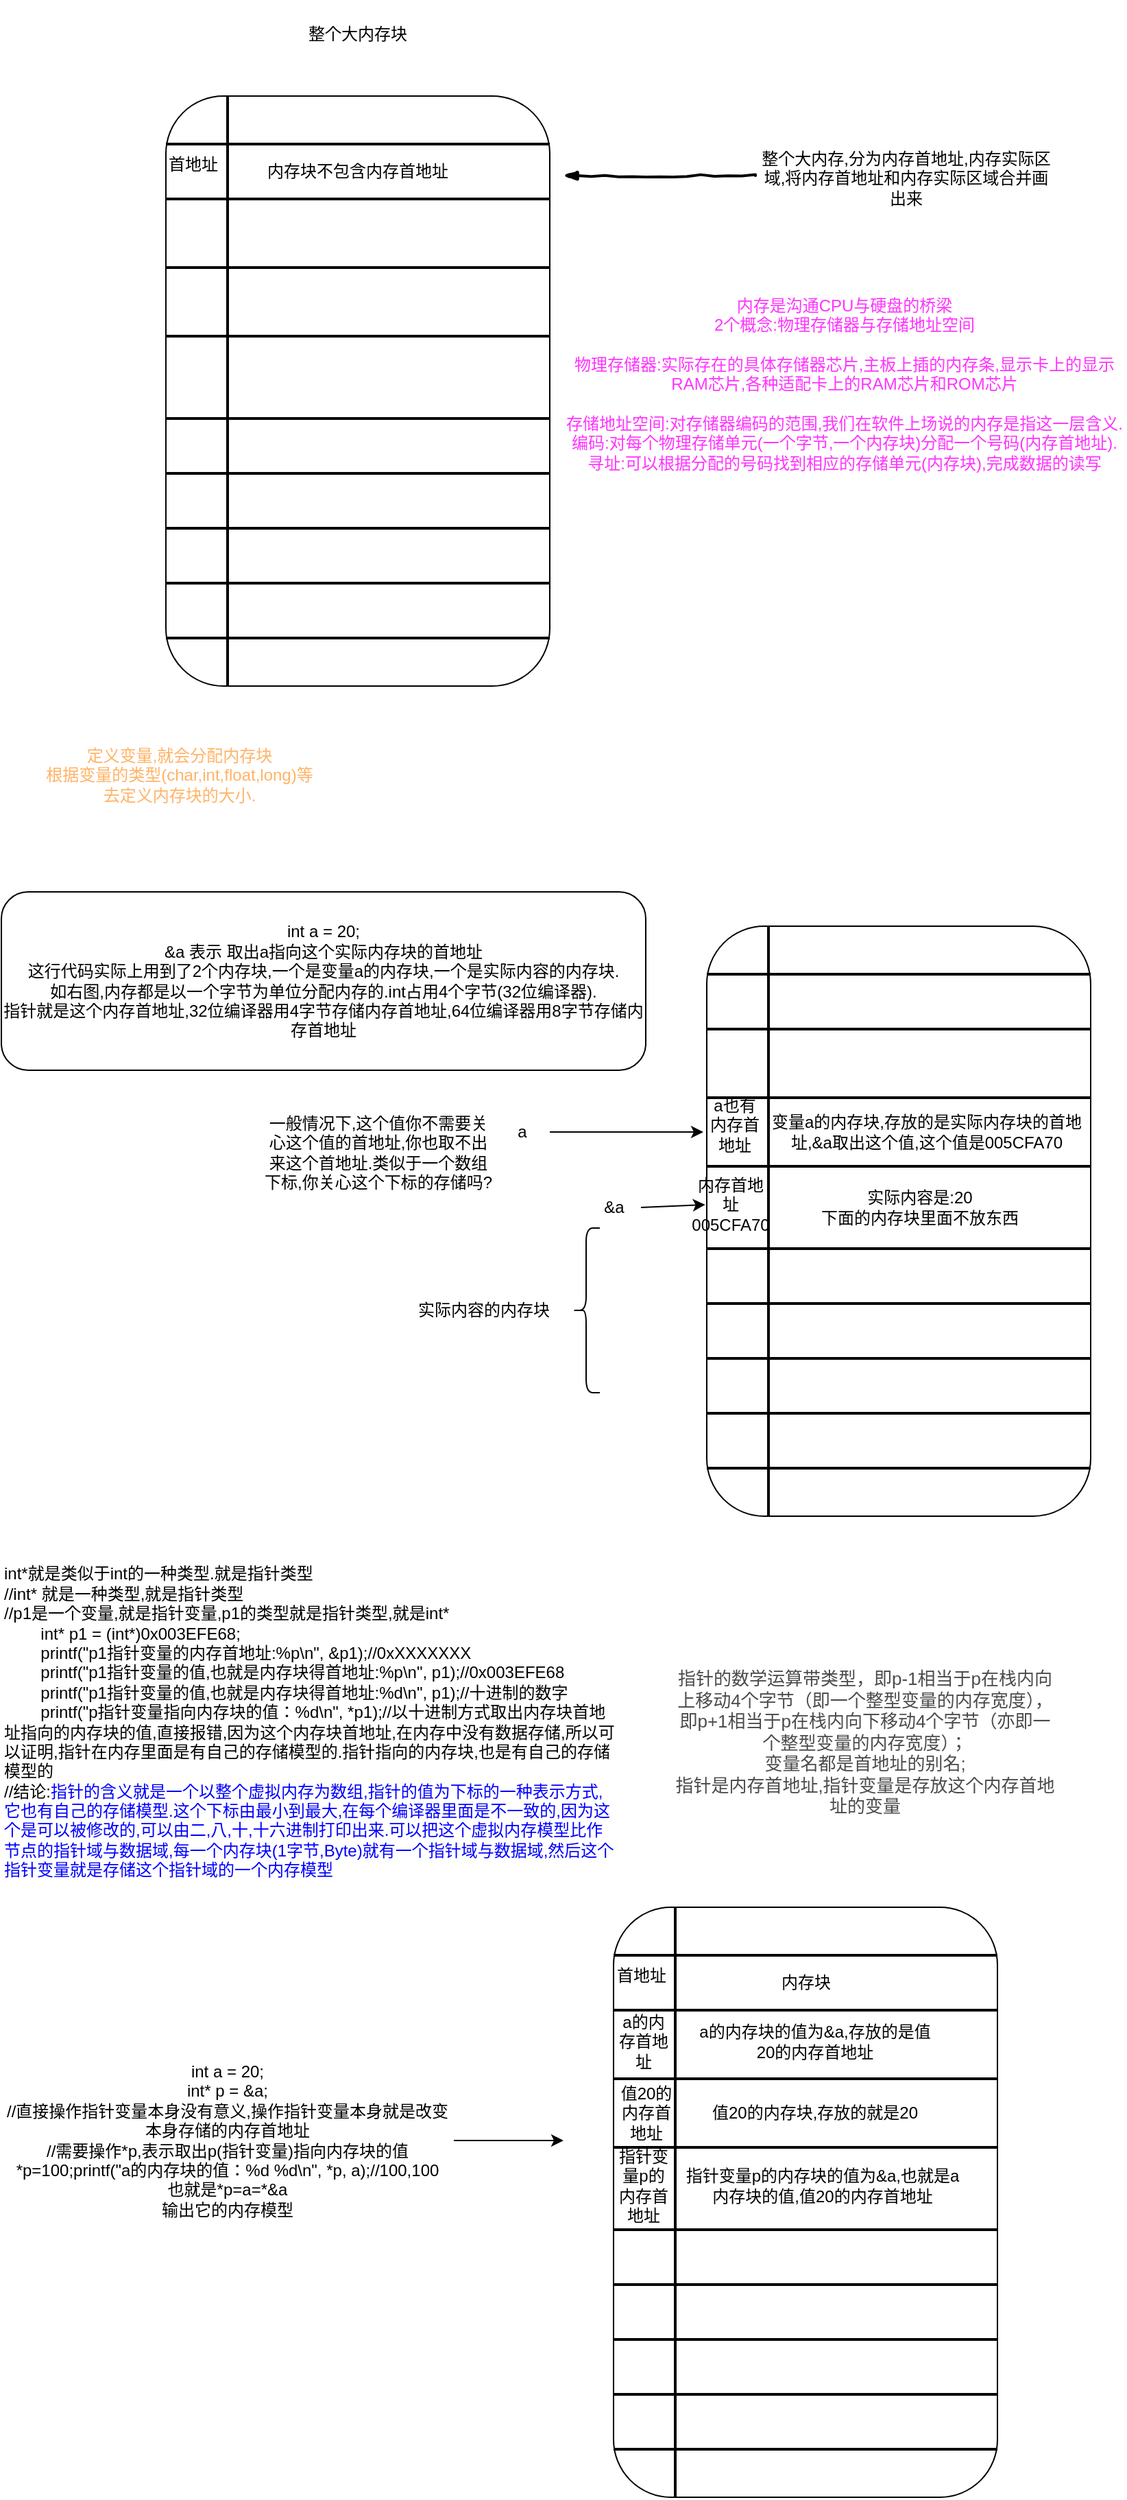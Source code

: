 <mxfile version="12.2.4" pages="1"><diagram id="ffMI1VmVeXEA0OySFclh" name="Page-1"><mxGraphModel dx="1362" dy="806" grid="1" gridSize="10" guides="1" tooltips="1" connect="1" arrows="1" fold="1" page="1" pageScale="1" pageWidth="827" pageHeight="1169" math="0" shadow="0"><root><mxCell id="0"/><mxCell id="1" parent="0"/><mxCell id="VNcAvUdwJWkBgd_x2ByF-1" value="" style="rounded=1;whiteSpace=wrap;html=1;" parent="1" vertex="1"><mxGeometry x="120" y="100" width="280" height="430" as="geometry"/></mxCell><mxCell id="VNcAvUdwJWkBgd_x2ByF-7" value="" style="line;strokeWidth=2;direction=south;html=1;" parent="1" vertex="1"><mxGeometry x="160" y="100" width="10" height="430" as="geometry"/></mxCell><mxCell id="VNcAvUdwJWkBgd_x2ByF-8" value="" style="line;strokeWidth=2;html=1;" parent="1" vertex="1"><mxGeometry x="120" y="130" width="280" height="10" as="geometry"/></mxCell><mxCell id="VNcAvUdwJWkBgd_x2ByF-9" value="" style="line;strokeWidth=2;html=1;" parent="1" vertex="1"><mxGeometry x="120" y="170" width="280" height="10" as="geometry"/></mxCell><mxCell id="VNcAvUdwJWkBgd_x2ByF-10" value="" style="line;strokeWidth=2;html=1;" parent="1" vertex="1"><mxGeometry x="120" y="370" width="280" height="10" as="geometry"/></mxCell><mxCell id="VNcAvUdwJWkBgd_x2ByF-11" value="" style="line;strokeWidth=2;html=1;" parent="1" vertex="1"><mxGeometry x="120" y="410" width="280" height="10" as="geometry"/></mxCell><mxCell id="VNcAvUdwJWkBgd_x2ByF-12" value="" style="line;strokeWidth=2;html=1;" parent="1" vertex="1"><mxGeometry x="120" y="450" width="280" height="10" as="geometry"/></mxCell><mxCell id="VNcAvUdwJWkBgd_x2ByF-13" value="" style="line;strokeWidth=2;html=1;" parent="1" vertex="1"><mxGeometry x="120" y="490" width="280" height="10" as="geometry"/></mxCell><mxCell id="VNcAvUdwJWkBgd_x2ByF-14" value="" style="line;strokeWidth=2;html=1;" parent="1" vertex="1"><mxGeometry x="120" y="220" width="280" height="10" as="geometry"/></mxCell><mxCell id="VNcAvUdwJWkBgd_x2ByF-15" value="" style="line;strokeWidth=2;html=1;" parent="1" vertex="1"><mxGeometry x="120" y="270" width="280" height="10" as="geometry"/></mxCell><mxCell id="VNcAvUdwJWkBgd_x2ByF-16" value="" style="line;strokeWidth=2;html=1;" parent="1" vertex="1"><mxGeometry x="120" y="330" width="280" height="10" as="geometry"/></mxCell><mxCell id="VNcAvUdwJWkBgd_x2ByF-17" value="" style="rounded=0;comic=1;strokeWidth=2;endArrow=blockThin;html=1;fontFamily=Comic Sans MS;fontStyle=1;" parent="1" edge="1"><mxGeometry width="50" height="50" relative="1" as="geometry"><mxPoint x="550" y="158" as="sourcePoint"/><mxPoint x="410" y="158" as="targetPoint"/></mxGeometry></mxCell><mxCell id="VNcAvUdwJWkBgd_x2ByF-19" value="整个大内存块" style="text;html=1;strokeColor=none;fillColor=none;align=center;verticalAlign=middle;whiteSpace=wrap;rounded=0;" parent="1" vertex="1"><mxGeometry x="120" y="30" width="280" height="50" as="geometry"/></mxCell><mxCell id="VNcAvUdwJWkBgd_x2ByF-20" value="整个大内存,分为内存首地址,内存实际区域,将内存首地址和内存实际区域合并画出来" style="text;html=1;strokeColor=none;fillColor=none;align=center;verticalAlign=middle;whiteSpace=wrap;rounded=0;" parent="1" vertex="1"><mxGeometry x="550" y="110" width="220" height="100" as="geometry"/></mxCell><mxCell id="VNcAvUdwJWkBgd_x2ByF-21" value="首地址" style="text;html=1;strokeColor=none;fillColor=none;align=center;verticalAlign=middle;whiteSpace=wrap;rounded=0;" parent="1" vertex="1"><mxGeometry x="120" y="140" width="40" height="20" as="geometry"/></mxCell><mxCell id="VNcAvUdwJWkBgd_x2ByF-22" value="内存块不包含内存首地址" style="text;html=1;strokeColor=none;fillColor=none;align=center;verticalAlign=middle;whiteSpace=wrap;rounded=0;" parent="1" vertex="1"><mxGeometry x="180" y="145" width="160" height="20" as="geometry"/></mxCell><mxCell id="VNcAvUdwJWkBgd_x2ByF-23" value="&lt;font color=&quot;#ffb366&quot;&gt;定义变量,就会分配内存块&lt;br&gt;根据变量的类型(char,int,float,long)等&lt;br&gt;去定义内存块的大小.&lt;br&gt;&lt;/font&gt;" style="text;html=1;strokeColor=none;fillColor=none;align=center;verticalAlign=middle;whiteSpace=wrap;rounded=0;" parent="1" vertex="1"><mxGeometry y="560" width="260" height="70" as="geometry"/></mxCell><mxCell id="VNcAvUdwJWkBgd_x2ByF-24" value="int a = 20;&lt;br&gt;&amp;amp;a 表示 取出a指向这个实际内存块的首地址&lt;br&gt;这行代码实际上用到了2个内存块,一个是变量a的内存块,一个是实际内容的内存块.&lt;br&gt;如右图,内存都是以一个字节为单位分配内存的.int占用4个字节(32位编译器).&lt;br&gt;指针就是这个内存首地址,32位编译器用4字节存储内存首地址,64位编译器用8字节存储内存首地址" style="rounded=1;whiteSpace=wrap;html=1;" parent="1" vertex="1"><mxGeometry y="680" width="470" height="130" as="geometry"/></mxCell><mxCell id="VNcAvUdwJWkBgd_x2ByF-25" value="" style="rounded=1;whiteSpace=wrap;html=1;" parent="1" vertex="1"><mxGeometry x="514.5" y="705" width="280" height="430" as="geometry"/></mxCell><mxCell id="VNcAvUdwJWkBgd_x2ByF-26" value="" style="line;strokeWidth=2;direction=south;html=1;" parent="1" vertex="1"><mxGeometry x="554.5" y="705" width="10" height="430" as="geometry"/></mxCell><mxCell id="VNcAvUdwJWkBgd_x2ByF-27" value="" style="line;strokeWidth=2;html=1;" parent="1" vertex="1"><mxGeometry x="514.5" y="735" width="280" height="10" as="geometry"/></mxCell><mxCell id="VNcAvUdwJWkBgd_x2ByF-28" value="" style="line;strokeWidth=2;html=1;" parent="1" vertex="1"><mxGeometry x="514.5" y="775" width="280" height="10" as="geometry"/></mxCell><mxCell id="VNcAvUdwJWkBgd_x2ByF-29" value="" style="line;strokeWidth=2;html=1;" parent="1" vertex="1"><mxGeometry x="514.5" y="975" width="280" height="10" as="geometry"/></mxCell><mxCell id="VNcAvUdwJWkBgd_x2ByF-30" value="" style="line;strokeWidth=2;html=1;" parent="1" vertex="1"><mxGeometry x="514.5" y="1015" width="280" height="10" as="geometry"/></mxCell><mxCell id="VNcAvUdwJWkBgd_x2ByF-31" value="" style="line;strokeWidth=2;html=1;" parent="1" vertex="1"><mxGeometry x="514.5" y="1055" width="280" height="10" as="geometry"/></mxCell><mxCell id="VNcAvUdwJWkBgd_x2ByF-32" value="" style="line;strokeWidth=2;html=1;" parent="1" vertex="1"><mxGeometry x="514.5" y="1095" width="280" height="10" as="geometry"/></mxCell><mxCell id="VNcAvUdwJWkBgd_x2ByF-33" value="" style="line;strokeWidth=2;html=1;" parent="1" vertex="1"><mxGeometry x="514.5" y="825" width="280" height="10" as="geometry"/></mxCell><mxCell id="VNcAvUdwJWkBgd_x2ByF-34" value="" style="line;strokeWidth=2;html=1;" parent="1" vertex="1"><mxGeometry x="514.5" y="875" width="280" height="10" as="geometry"/></mxCell><mxCell id="VNcAvUdwJWkBgd_x2ByF-35" value="" style="line;strokeWidth=2;html=1;" parent="1" vertex="1"><mxGeometry x="514.5" y="935" width="280" height="10" as="geometry"/></mxCell><mxCell id="VNcAvUdwJWkBgd_x2ByF-38" value="&amp;amp;a" style="text;html=1;strokeColor=none;fillColor=none;align=center;verticalAlign=middle;whiteSpace=wrap;rounded=0;" parent="1" vertex="1"><mxGeometry x="426.5" y="900" width="40" height="20" as="geometry"/></mxCell><mxCell id="VNcAvUdwJWkBgd_x2ByF-39" value="" style="endArrow=classic;html=1;exitX=1;exitY=0.5;exitDx=0;exitDy=0;entryX=-0.004;entryY=0.472;entryDx=0;entryDy=0;entryPerimeter=0;" parent="1" source="VNcAvUdwJWkBgd_x2ByF-38" target="VNcAvUdwJWkBgd_x2ByF-25" edge="1"><mxGeometry width="50" height="50" relative="1" as="geometry"><mxPoint x="464.5" y="950" as="sourcePoint"/><mxPoint x="514.5" y="900" as="targetPoint"/></mxGeometry></mxCell><mxCell id="VNcAvUdwJWkBgd_x2ByF-41" value="变量a的内存块,存放的是实际内存块的首地址,&amp;amp;a取出这个值,这个值是005CFA70" style="text;html=1;strokeColor=none;fillColor=none;align=center;verticalAlign=middle;whiteSpace=wrap;rounded=0;" parent="1" vertex="1"><mxGeometry x="560" y="830" width="230" height="50" as="geometry"/></mxCell><mxCell id="VNcAvUdwJWkBgd_x2ByF-43" value="实际内容的内存块" style="text;html=1;strokeColor=none;fillColor=none;align=center;verticalAlign=middle;whiteSpace=wrap;rounded=0;" parent="1" vertex="1"><mxGeometry x="291.5" y="975" width="120" height="20" as="geometry"/></mxCell><mxCell id="VNcAvUdwJWkBgd_x2ByF-46" value="" style="shape=curlyBracket;whiteSpace=wrap;html=1;rounded=1;" parent="1" vertex="1"><mxGeometry x="416.5" y="925" width="20" height="120" as="geometry"/></mxCell><mxCell id="VNcAvUdwJWkBgd_x2ByF-47" value="内存首地址005CFA70" style="text;html=1;strokeColor=none;fillColor=none;align=center;verticalAlign=middle;whiteSpace=wrap;rounded=0;" parent="1" vertex="1"><mxGeometry x="511.5" y="880" width="40" height="55" as="geometry"/></mxCell><mxCell id="VNcAvUdwJWkBgd_x2ByF-48" value="a" style="text;html=1;strokeColor=none;fillColor=none;align=center;verticalAlign=middle;whiteSpace=wrap;rounded=0;" parent="1" vertex="1"><mxGeometry x="360" y="845" width="40" height="20" as="geometry"/></mxCell><mxCell id="VNcAvUdwJWkBgd_x2ByF-49" value="" style="endArrow=classic;html=1;exitX=1;exitY=0.5;exitDx=0;exitDy=0;" parent="1" source="VNcAvUdwJWkBgd_x2ByF-48" edge="1"><mxGeometry width="50" height="50" relative="1" as="geometry"><mxPoint x="461.5" y="885" as="sourcePoint"/><mxPoint x="512" y="855" as="targetPoint"/></mxGeometry></mxCell><mxCell id="VNcAvUdwJWkBgd_x2ByF-50" value="a也有内存首地址" style="text;html=1;strokeColor=none;fillColor=none;align=center;verticalAlign=middle;whiteSpace=wrap;rounded=0;" parent="1" vertex="1"><mxGeometry x="515" y="830" width="40" height="40" as="geometry"/></mxCell><mxCell id="VNcAvUdwJWkBgd_x2ByF-51" value="实际内容是:20&lt;br&gt;下面的内存块里面不放东西" style="text;html=1;strokeColor=none;fillColor=none;align=center;verticalAlign=middle;whiteSpace=wrap;rounded=0;" parent="1" vertex="1"><mxGeometry x="590" y="895" width="160" height="30" as="geometry"/></mxCell><mxCell id="2" value="&lt;span style=&quot;background-color: rgb(255 , 255 , 255)&quot;&gt;&lt;font color=&quot;#ff33ff&quot;&gt;内存是沟通CPU与硬盘的桥梁&lt;br&gt;2个概念:物理存储器与存储地址空间&lt;br&gt;&lt;br&gt;物理存储器:实际存在的具体存储器芯片,主板上插的内存条,显示卡上的显示RAM芯片,各种适配卡上的RAM芯片和ROM芯片&lt;br&gt;&lt;br&gt;存储地址空间:对存储器编码的范围,我们在软件上场说的内存是指这一层含义.&lt;br&gt;编码:对每个物理存储单元(一个字节,一个内存块)分配一个号码(内存首地址).&lt;br&gt;寻址:可以根据分配的号码找到相应的存储单元(内存块),完成数据的读写&lt;br&gt;&lt;/font&gt;&lt;/span&gt;" style="text;html=1;strokeColor=none;fillColor=none;align=center;verticalAlign=middle;whiteSpace=wrap;rounded=0;" parent="1" vertex="1"><mxGeometry x="410" y="200" width="410" height="220" as="geometry"/></mxCell><mxCell id="3" value="一般情况下,这个值你不需要关心这个值的首地址,你也取不出来这个首地址.类似于一个数组下标,你关心这个下标的存储吗?" style="text;html=1;strokeColor=none;fillColor=none;align=center;verticalAlign=middle;whiteSpace=wrap;rounded=0;" parent="1" vertex="1"><mxGeometry x="190" y="822.5" width="170" height="95" as="geometry"/></mxCell><mxCell id="4" value="&lt;span style=&quot;color: rgb(75 , 75 , 75) ; font-family: &amp;#34;verdana&amp;#34; , &amp;#34;geneva&amp;#34; , &amp;#34;arial&amp;#34; , &amp;#34;helvetica&amp;#34; , sans-serif ; font-size: 13px ; background-color: rgb(255 , 255 , 255)&quot;&gt;指针的数学运算带类型，即p-1相当于p在栈内向上移动4个字节（即一个整型变量的内存宽度），即p+1相当于p在栈内向下移动4个字节（亦即一个整型变量的内存宽度）；&lt;br&gt;&lt;/span&gt;&lt;span style=&quot;color: rgb(75 , 75 , 75) ; font-family: &amp;#34;verdana&amp;#34; , &amp;#34;geneva&amp;#34; , &amp;#34;arial&amp;#34; , &amp;#34;helvetica&amp;#34; , sans-serif ; font-size: 13px ; background-color: rgb(255 , 255 , 255)&quot;&gt;变量名都是首地址的别名;&lt;br&gt;&lt;/span&gt;&lt;span style=&quot;color: rgb(75 , 75 , 75) ; font-family: &amp;#34;verdana&amp;#34; , &amp;#34;geneva&amp;#34; , &amp;#34;arial&amp;#34; , &amp;#34;helvetica&amp;#34; , sans-serif ; font-size: 13px ; background-color: rgb(255 , 255 , 255)&quot;&gt;指针是内存首地址,指针变量是存放这个内存首地址的变量&lt;br&gt;&lt;/span&gt;" style="text;html=1;strokeColor=none;fillColor=none;align=center;verticalAlign=middle;whiteSpace=wrap;rounded=0;" parent="1" vertex="1"><mxGeometry x="490" y="1230" width="280" height="140" as="geometry"/></mxCell><mxCell id="5" value="int*就是类似于int的一种类型.就是指针类型&lt;br&gt;&lt;div&gt;//int* 就是一种类型,就是指针类型&lt;/div&gt;&lt;div&gt;//p1是一个变量,就是指针变量,p1的类型就是指针类型,就是int*&lt;/div&gt;&lt;div&gt;&lt;span style=&quot;white-space: pre&quot;&gt;&#9;&lt;/span&gt;int* p1 = (int*)0x003EFE68;&lt;/div&gt;&lt;div&gt;&lt;span style=&quot;white-space: pre&quot;&gt;&#9;&lt;/span&gt;printf(&quot;p1指针变量的内存首地址:%p\n&quot;, &amp;amp;p1);//0xXXXXXXX&lt;/div&gt;&lt;div&gt;&lt;span style=&quot;white-space: pre&quot;&gt;&#9;&lt;/span&gt;printf(&quot;p1指针变量的值,也就是内存块得首地址:%p\n&quot;, p1);//0x003EFE68&lt;/div&gt;&lt;div&gt;&lt;span style=&quot;white-space: pre&quot;&gt;&#9;&lt;/span&gt;printf(&quot;p1指针变量的值,也就是内存块得首地址:%d\n&quot;, p1);//十进制的数字&lt;/div&gt;&lt;div&gt;&lt;span style=&quot;white-space: pre&quot;&gt;&#9;&lt;/span&gt;printf(&quot;p指针变量指向内存块的值：%d\n&quot;, *p1);//以十进制方式取出内存块首地址指向的内存块的值,直接报错,因为这个内存块首地址,在内存中没有数据存储,所以可以证明,指针在内存里面是有自己的存储模型的.指针指向的内存块,也是有自己的存储模型的&lt;br&gt;&lt;/div&gt;&lt;div&gt;//结论:&lt;font color=&quot;#0000ff&quot;&gt;指针的含义就是一个以整个虚拟内存为数组,指针的值为下标的一种表示方式,它也有自己的存储模型.这个下标由最小到最大,在每个编译器里面是不一致的,因为这个是可以被修改的,可以由二,八,十,十六进制打印出来.可以把这个虚拟内存模型比作节点的指针域与数据域,每一个内存块(1字节,Byte)就有一个指针域与数据域,然后这个指针变量就是存储这个指针域的一个内存模型&lt;/font&gt;&lt;/div&gt;" style="text;html=1;strokeColor=none;fillColor=none;align=left;verticalAlign=middle;whiteSpace=wrap;rounded=0;" parent="1" vertex="1"><mxGeometry y="1169" width="450" height="231" as="geometry"/></mxCell><mxCell id="9" value="" style="edgeStyle=orthogonalEdgeStyle;rounded=0;orthogonalLoop=1;jettySize=auto;html=1;" parent="1" source="6" edge="1"><mxGeometry relative="1" as="geometry"><mxPoint x="410" y="1590" as="targetPoint"/></mxGeometry></mxCell><mxCell id="6" value="int a = 20;&lt;br&gt;int* p = &amp;amp;a;&lt;br&gt;//直接操作指针变量本身没有意义,操作指针变量本身就是改变本身存储的内存首地址&lt;br&gt;//需要操作*p,表示取出p(指针变量)指向内存块的值&lt;br&gt;*p=100;printf(&quot;a的内存块的值：%d %d\n&quot;, *p, a);//100,100&lt;br&gt;也就是*p=a=*&amp;amp;a&lt;br&gt;输出它的内存模型" style="text;html=1;strokeColor=none;fillColor=none;align=center;verticalAlign=middle;whiteSpace=wrap;rounded=0;" parent="1" vertex="1"><mxGeometry y="1530" width="330" height="120" as="geometry"/></mxCell><mxCell id="10" value="" style="rounded=1;whiteSpace=wrap;html=1;" parent="1" vertex="1"><mxGeometry x="446.5" y="1420" width="280" height="430" as="geometry"/></mxCell><mxCell id="11" value="" style="line;strokeWidth=2;direction=south;html=1;" parent="1" vertex="1"><mxGeometry x="486.5" y="1420" width="10" height="430" as="geometry"/></mxCell><mxCell id="12" value="" style="line;strokeWidth=2;html=1;" parent="1" vertex="1"><mxGeometry x="446.5" y="1450" width="280" height="10" as="geometry"/></mxCell><mxCell id="13" value="" style="line;strokeWidth=2;html=1;" parent="1" vertex="1"><mxGeometry x="446.5" y="1490" width="280" height="10" as="geometry"/></mxCell><mxCell id="14" value="" style="line;strokeWidth=2;html=1;" parent="1" vertex="1"><mxGeometry x="446.5" y="1690" width="280" height="10" as="geometry"/></mxCell><mxCell id="15" value="" style="line;strokeWidth=2;html=1;" parent="1" vertex="1"><mxGeometry x="446.5" y="1730" width="280" height="10" as="geometry"/></mxCell><mxCell id="16" value="" style="line;strokeWidth=2;html=1;" parent="1" vertex="1"><mxGeometry x="446.5" y="1770" width="280" height="10" as="geometry"/></mxCell><mxCell id="17" value="" style="line;strokeWidth=2;html=1;" parent="1" vertex="1"><mxGeometry x="446.5" y="1810" width="280" height="10" as="geometry"/></mxCell><mxCell id="18" value="" style="line;strokeWidth=2;html=1;" parent="1" vertex="1"><mxGeometry x="446.5" y="1540" width="280" height="10" as="geometry"/></mxCell><mxCell id="19" value="" style="line;strokeWidth=2;html=1;" parent="1" vertex="1"><mxGeometry x="446.5" y="1590" width="280" height="10" as="geometry"/></mxCell><mxCell id="20" value="" style="line;strokeWidth=2;html=1;" parent="1" vertex="1"><mxGeometry x="446.5" y="1650" width="280" height="10" as="geometry"/></mxCell><mxCell id="21" value="首地址" style="text;html=1;strokeColor=none;fillColor=none;align=center;verticalAlign=middle;whiteSpace=wrap;rounded=0;" parent="1" vertex="1"><mxGeometry x="446.5" y="1460" width="40" height="20" as="geometry"/></mxCell><mxCell id="22" value="内存块" style="text;html=1;strokeColor=none;fillColor=none;align=center;verticalAlign=middle;whiteSpace=wrap;rounded=0;" parent="1" vertex="1"><mxGeometry x="506.5" y="1465" width="160" height="20" as="geometry"/></mxCell><mxCell id="23" value="a的内存首地址" style="text;html=1;strokeColor=none;fillColor=none;align=center;verticalAlign=middle;whiteSpace=wrap;rounded=0;" parent="1" vertex="1"><mxGeometry x="447" y="1495" width="43" height="45" as="geometry"/></mxCell><mxCell id="25" value="a的内存块的值为&amp;amp;a,存放的是值20的内存首地址" style="text;html=1;strokeColor=none;fillColor=none;align=center;verticalAlign=middle;whiteSpace=wrap;rounded=0;" parent="1" vertex="1"><mxGeometry x="507" y="1495" width="173" height="45" as="geometry"/></mxCell><mxCell id="26" value="指针变量p的内存首地址" style="text;html=1;strokeColor=none;fillColor=none;align=center;verticalAlign=middle;whiteSpace=wrap;rounded=0;" parent="1" vertex="1"><mxGeometry x="446.5" y="1600" width="43" height="45" as="geometry"/></mxCell><mxCell id="27" value="指针变量p的内存块的值为&amp;amp;a,也就是a内存块的值,值20的内存首地址" style="text;html=1;strokeColor=none;fillColor=none;align=center;verticalAlign=middle;whiteSpace=wrap;rounded=0;" parent="1" vertex="1"><mxGeometry x="497" y="1600" width="204" height="45" as="geometry"/></mxCell><mxCell id="28" value="值20的内存首地址" style="text;html=1;strokeColor=none;fillColor=none;align=center;verticalAlign=middle;whiteSpace=wrap;rounded=0;" parent="1" vertex="1"><mxGeometry x="448.5" y="1550" width="43" height="40" as="geometry"/></mxCell><mxCell id="29" value="值20的内存块,存放的就是20" style="text;html=1;strokeColor=none;fillColor=none;align=center;verticalAlign=middle;whiteSpace=wrap;rounded=0;" parent="1" vertex="1"><mxGeometry x="506.5" y="1547.5" width="173" height="45" as="geometry"/></mxCell></root></mxGraphModel></diagram></mxfile>